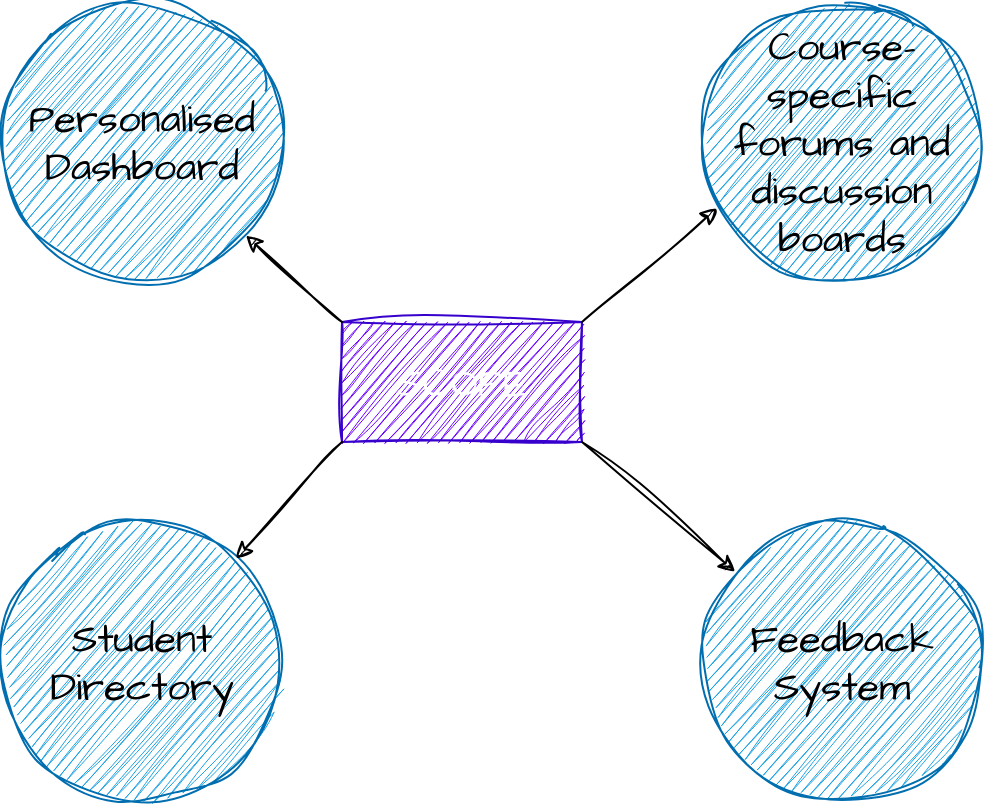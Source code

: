 <mxfile>
    <diagram id="4LpDuGe0onWkWAkv-FFB" name="Page-1">
        <mxGraphModel dx="832" dy="611" grid="1" gridSize="10" guides="1" tooltips="1" connect="1" arrows="1" fold="1" page="1" pageScale="1" pageWidth="850" pageHeight="1100" math="0" shadow="0">
            <root>
                <mxCell id="0"/>
                <mxCell id="1" parent="0"/>
                <mxCell id="2" value="SCOPE" style="rounded=0;whiteSpace=wrap;html=1;hachureGap=4;fontFamily=Architects Daughter;fontSource=https%3A%2F%2Ffonts.googleapis.com%2Fcss%3Ffamily%3DArchitects%2BDaughter;fontSize=20;sketch=1;curveFitting=1;jiggle=2;fillColor=#6a00ff;strokeColor=#3700CC;fontColor=#ffffff;" vertex="1" parent="1">
                    <mxGeometry x="360" y="280" width="120" height="60" as="geometry"/>
                </mxCell>
                <mxCell id="3" value="&lt;font color=&quot;#000000&quot;&gt;Personalised Dashboard&lt;/font&gt;" style="ellipse;whiteSpace=wrap;html=1;aspect=fixed;hachureGap=4;fontFamily=Architects Daughter;fontSource=https%3A%2F%2Ffonts.googleapis.com%2Fcss%3Ffamily%3DArchitects%2BDaughter;fontSize=20;sketch=1;curveFitting=1;jiggle=2;fillColor=#1ba1e2;fontColor=#ffffff;strokeColor=#006EAF;" vertex="1" parent="1">
                    <mxGeometry x="190" y="120" width="140" height="140" as="geometry"/>
                </mxCell>
                <mxCell id="4" value="&lt;font color=&quot;#000000&quot;&gt;Course-specific forums and discussion boards&lt;/font&gt;" style="ellipse;whiteSpace=wrap;html=1;aspect=fixed;hachureGap=4;fontFamily=Architects Daughter;fontSource=https%3A%2F%2Ffonts.googleapis.com%2Fcss%3Ffamily%3DArchitects%2BDaughter;fontSize=20;sketch=1;curveFitting=1;jiggle=2;fillColor=#1ba1e2;fontColor=#ffffff;strokeColor=#006EAF;" vertex="1" parent="1">
                    <mxGeometry x="540" y="120" width="140" height="140" as="geometry"/>
                </mxCell>
                <mxCell id="5" value="&lt;font color=&quot;#000000&quot;&gt;Student Directory&lt;/font&gt;" style="ellipse;whiteSpace=wrap;html=1;aspect=fixed;hachureGap=4;fontFamily=Architects Daughter;fontSource=https%3A%2F%2Ffonts.googleapis.com%2Fcss%3Ffamily%3DArchitects%2BDaughter;fontSize=20;sketch=1;curveFitting=1;jiggle=2;fillColor=#1ba1e2;fontColor=#ffffff;strokeColor=#006EAF;" vertex="1" parent="1">
                    <mxGeometry x="190" y="380" width="140" height="140" as="geometry"/>
                </mxCell>
                <mxCell id="6" value="&lt;font color=&quot;#000000&quot;&gt;Feedback System&lt;/font&gt;" style="ellipse;whiteSpace=wrap;html=1;aspect=fixed;hachureGap=4;fontFamily=Architects Daughter;fontSource=https%3A%2F%2Ffonts.googleapis.com%2Fcss%3Ffamily%3DArchitects%2BDaughter;fontSize=20;sketch=1;curveFitting=1;jiggle=2;fillColor=#1ba1e2;fontColor=#ffffff;strokeColor=#006EAF;" vertex="1" parent="1">
                    <mxGeometry x="540" y="380" width="140" height="140" as="geometry"/>
                </mxCell>
                <mxCell id="7" value="" style="endArrow=classic;html=1;hachureGap=4;fontFamily=Architects Daughter;fontSource=https%3A%2F%2Ffonts.googleapis.com%2Fcss%3Ffamily%3DArchitects%2BDaughter;fontSize=16;sketch=1;curveFitting=1;jiggle=2;" edge="1" parent="1" target="3">
                    <mxGeometry width="50" height="50" relative="1" as="geometry">
                        <mxPoint x="360" y="280" as="sourcePoint"/>
                        <mxPoint x="410" y="230" as="targetPoint"/>
                    </mxGeometry>
                </mxCell>
                <mxCell id="8" value="" style="endArrow=classic;html=1;hachureGap=4;fontFamily=Architects Daughter;fontSource=https%3A%2F%2Ffonts.googleapis.com%2Fcss%3Ffamily%3DArchitects%2BDaughter;fontSize=16;sketch=1;curveFitting=1;jiggle=2;" edge="1" parent="1" target="5">
                    <mxGeometry width="50" height="50" relative="1" as="geometry">
                        <mxPoint x="360" y="340" as="sourcePoint"/>
                        <mxPoint x="312.031" y="296.828" as="targetPoint"/>
                    </mxGeometry>
                </mxCell>
                <mxCell id="9" value="" style="endArrow=classic;html=1;hachureGap=4;fontFamily=Architects Daughter;fontSource=https%3A%2F%2Ffonts.googleapis.com%2Fcss%3Ffamily%3DArchitects%2BDaughter;fontSize=16;entryX=0.054;entryY=0.737;entryDx=0;entryDy=0;entryPerimeter=0;sketch=1;curveFitting=1;jiggle=2;" edge="1" parent="1" target="4">
                    <mxGeometry width="50" height="50" relative="1" as="geometry">
                        <mxPoint x="480" y="280" as="sourcePoint"/>
                        <mxPoint x="432.031" y="236.828" as="targetPoint"/>
                    </mxGeometry>
                </mxCell>
                <mxCell id="10" value="" style="endArrow=classic;html=1;hachureGap=4;fontFamily=Architects Daughter;fontSource=https%3A%2F%2Ffonts.googleapis.com%2Fcss%3Ffamily%3DArchitects%2BDaughter;fontSize=16;sketch=1;curveFitting=1;jiggle=2;" edge="1" parent="1" target="6">
                    <mxGeometry width="50" height="50" relative="1" as="geometry">
                        <mxPoint x="480" y="340" as="sourcePoint"/>
                        <mxPoint x="432.031" y="296.828" as="targetPoint"/>
                    </mxGeometry>
                </mxCell>
            </root>
        </mxGraphModel>
    </diagram>
</mxfile>